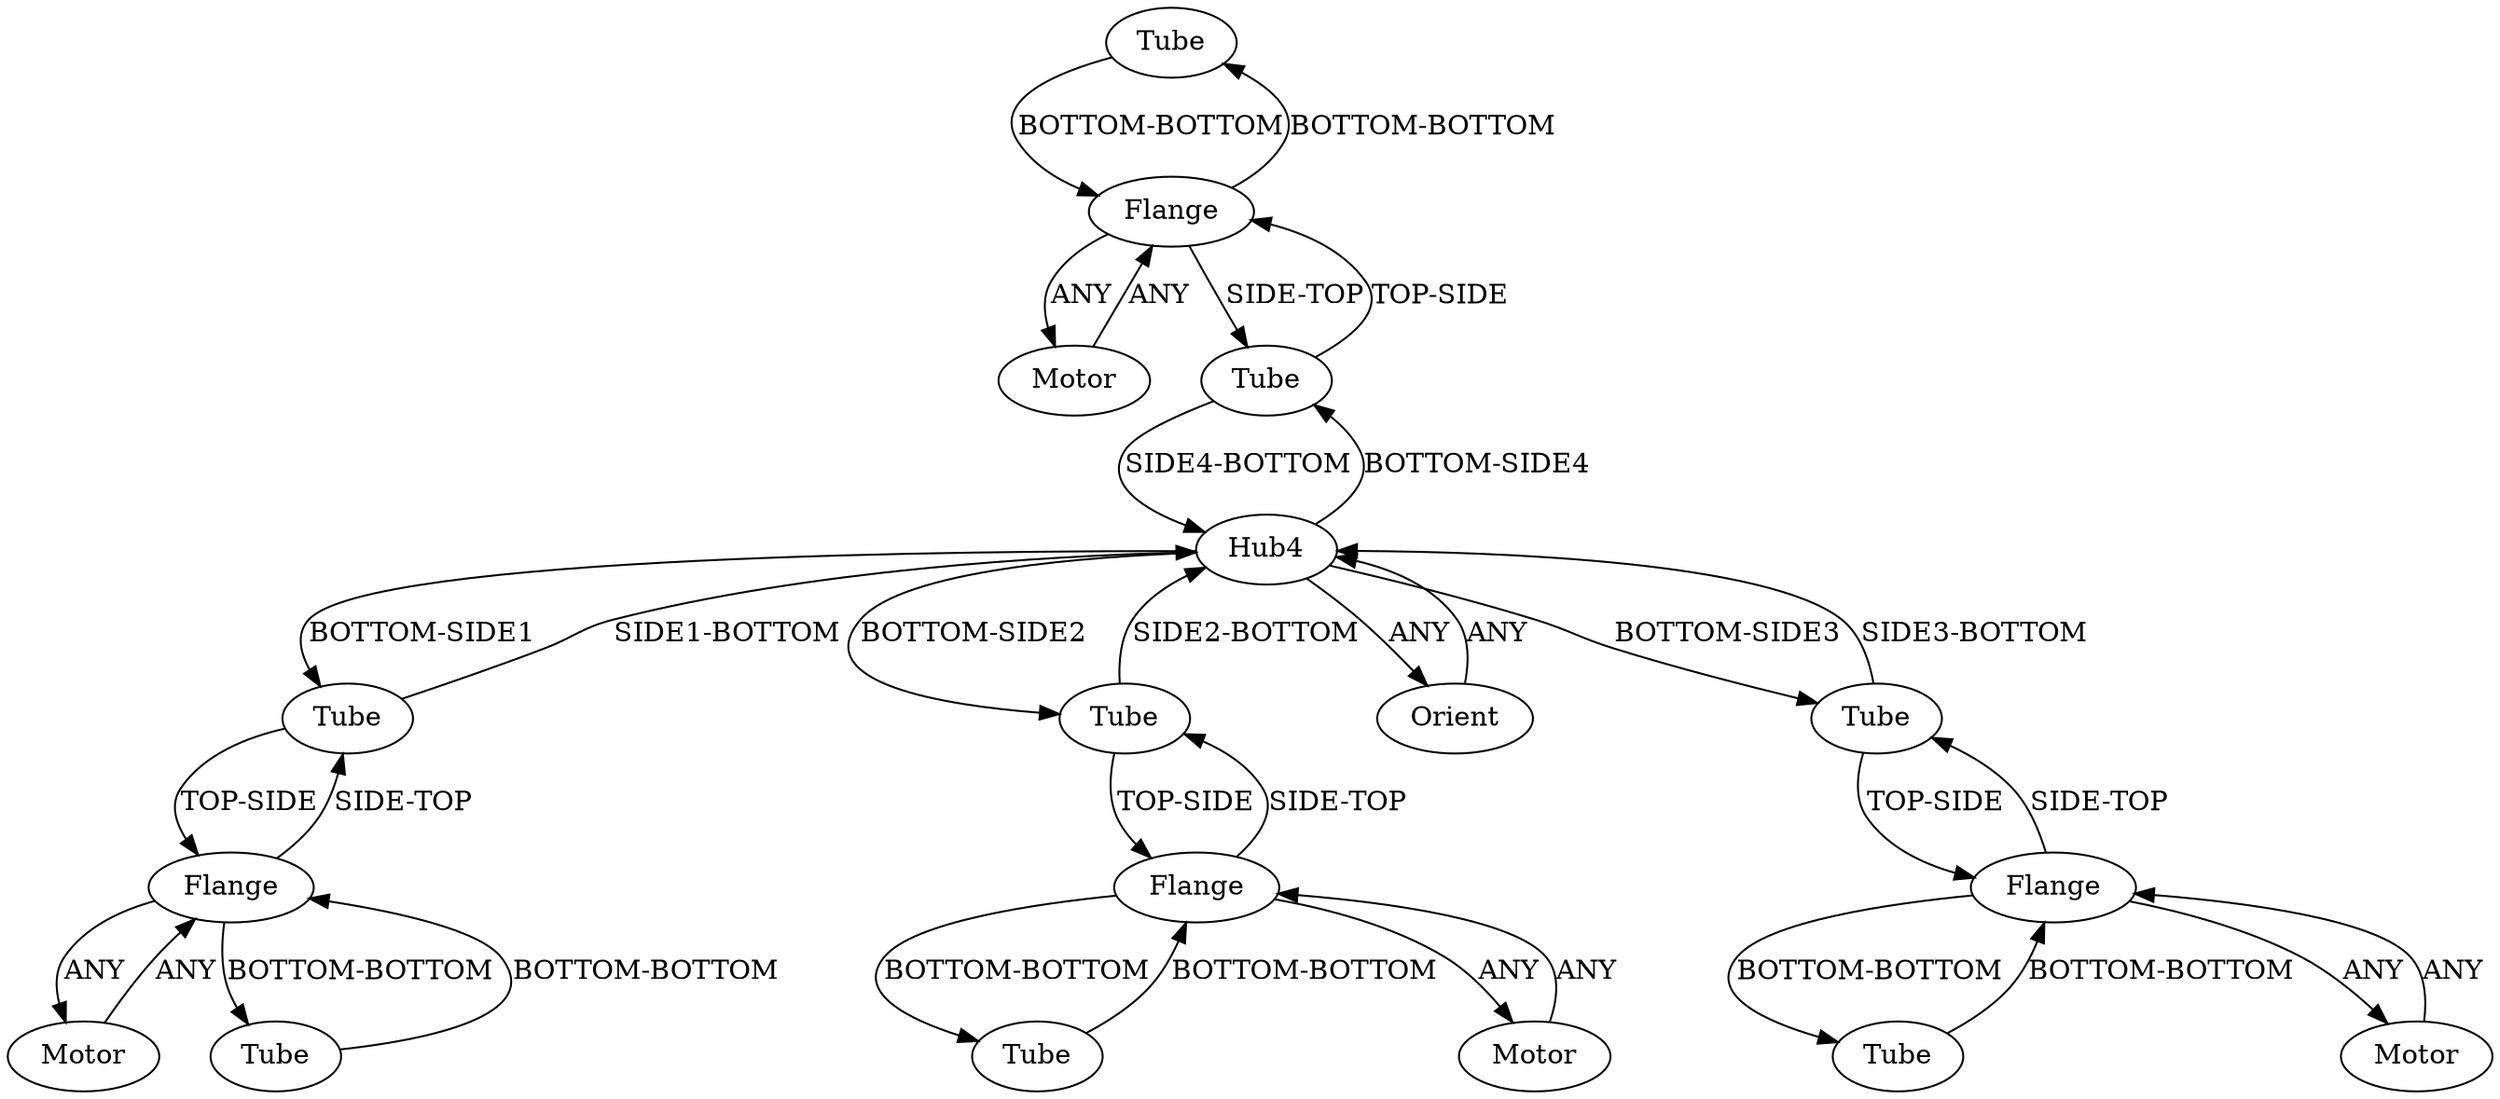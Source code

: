/* Created by igraph 0.10.2 */
digraph {
  0 [
    instance=Tube_instance_1
    label=Tube
  ];
  1 [
    instance=Motor_instance_1
    label=Motor
  ];
  2 [
    instance=Tube_instance_2
    label=Tube
  ];
  3 [
    instance=Tube_instance_3
    label=Tube
  ];
  4 [
    instance=Tube_instance_4
    label=Tube
  ];
  5 [
    instance=Motor_instance_2
    label=Motor
  ];
  6 [
    instance=Flange_instance_1
    label=Flange
  ];
  7 [
    instance=Hub4_instance_1
    label=Hub4
  ];
  8 [
    instance=Tube_instance_5
    label=Tube
  ];
  9 [
    instance=Tube_instance_6
    label=Tube
  ];
  10 [
    instance=Orient
    label=Orient
  ];
  11 [
    instance=Motor_instance_3
    label=Motor
  ];
  12 [
    instance=Flange_instance_2
    label=Flange
  ];
  13 [
    instance=Flange_instance_3
    label=Flange
  ];
  14 [
    instance=Motor_instance_4
    label=Motor
  ];
  15 [
    instance=Flange_instance_4
    label=Flange
  ];
  16 [
    instance=Tube_instance_7
    label=Tube
  ];
  17 [
    instance=Tube_instance_8
    label=Tube
  ];

  0 -> 12 [
    label="BOTTOM-BOTTOM"
  ];
  1 -> 15 [
    label=ANY
  ];
  2 -> 7 [
    label="SIDE1-BOTTOM"
  ];
  2 -> 15 [
    label="TOP-SIDE"
  ];
  3 -> 13 [
    label="BOTTOM-BOTTOM"
  ];
  4 -> 15 [
    label="BOTTOM-BOTTOM"
  ];
  5 -> 12 [
    label=ANY
  ];
  6 -> 8 [
    label="BOTTOM-BOTTOM"
  ];
  6 -> 9 [
    label="SIDE-TOP"
  ];
  6 -> 11 [
    label=ANY
  ];
  7 -> 9 [
    label="BOTTOM-SIDE2"
  ];
  7 -> 2 [
    label="BOTTOM-SIDE1"
  ];
  7 -> 16 [
    label="BOTTOM-SIDE4"
  ];
  7 -> 17 [
    label="BOTTOM-SIDE3"
  ];
  7 -> 10 [
    label=ANY
  ];
  8 -> 6 [
    label="BOTTOM-BOTTOM"
  ];
  9 -> 7 [
    label="SIDE2-BOTTOM"
  ];
  9 -> 6 [
    label="TOP-SIDE"
  ];
  10 -> 7 [
    label=ANY
  ];
  11 -> 6 [
    label=ANY
  ];
  12 -> 16 [
    label="SIDE-TOP"
  ];
  12 -> 0 [
    label="BOTTOM-BOTTOM"
  ];
  12 -> 5 [
    label=ANY
  ];
  13 -> 3 [
    label="BOTTOM-BOTTOM"
  ];
  13 -> 17 [
    label="SIDE-TOP"
  ];
  13 -> 14 [
    label=ANY
  ];
  14 -> 13 [
    label=ANY
  ];
  15 -> 1 [
    label=ANY
  ];
  15 -> 2 [
    label="SIDE-TOP"
  ];
  15 -> 4 [
    label="BOTTOM-BOTTOM"
  ];
  16 -> 7 [
    label="SIDE4-BOTTOM"
  ];
  16 -> 12 [
    label="TOP-SIDE"
  ];
  17 -> 13 [
    label="TOP-SIDE"
  ];
  17 -> 7 [
    label="SIDE3-BOTTOM"
  ];
}
